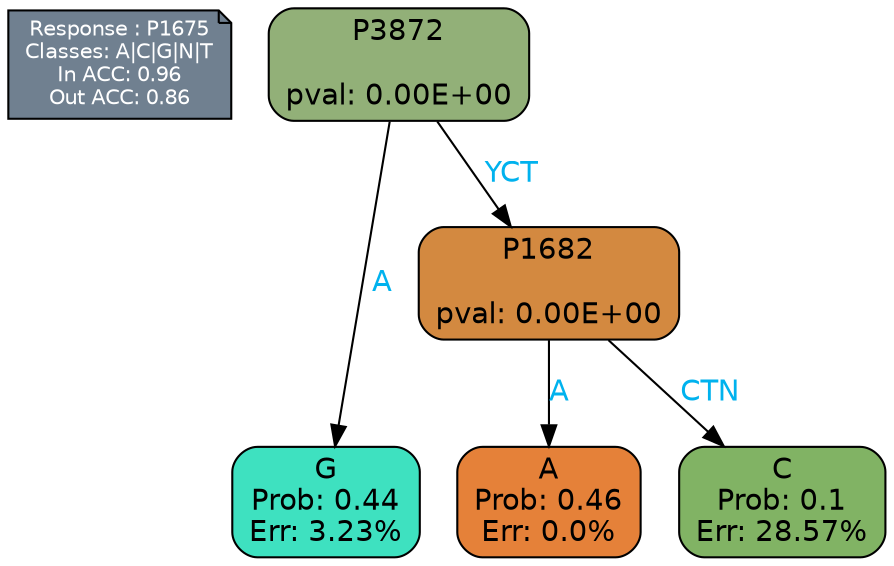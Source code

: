 digraph Tree {
node [shape=box, style="filled, rounded", color="black", fontname=helvetica] ;
graph [ranksep=equally, splines=polylines, bgcolor=transparent, dpi=600] ;
edge [fontname=helvetica] ;
LEGEND [label="Response : P1675
Classes: A|C|G|N|T
In ACC: 0.96
Out ACC: 0.86
",shape=note,align=left,style=filled,fillcolor="slategray",fontcolor="white",fontsize=10];1 [label="P3872

pval: 0.00E+00", fillcolor="#92b078"] ;
2 [label="G
Prob: 0.44
Err: 3.23%", fillcolor="#3ee1c0"] ;
3 [label="P1682

pval: 0.00E+00", fillcolor="#d38940"] ;
4 [label="A
Prob: 0.46
Err: 0.0%", fillcolor="#e58139"] ;
5 [label="C
Prob: 0.1
Err: 28.57%", fillcolor="#81b364"] ;
1 -> 2 [label="A",fontcolor=deepskyblue2] ;
1 -> 3 [label="YCT",fontcolor=deepskyblue2] ;
3 -> 4 [label="A",fontcolor=deepskyblue2] ;
3 -> 5 [label="CTN",fontcolor=deepskyblue2] ;
{rank = same; 2;4;5;}{rank = same; LEGEND;1;}}
